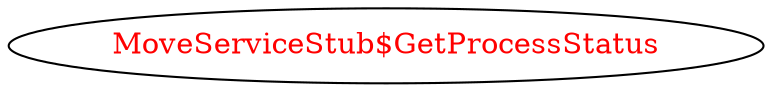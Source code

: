 digraph dependencyGraph {
 concentrate=true;
 ranksep="2.0";
 rankdir="LR"; 
 splines="ortho";
"MoveServiceStub$GetProcessStatus" [fontcolor="red"];
}
